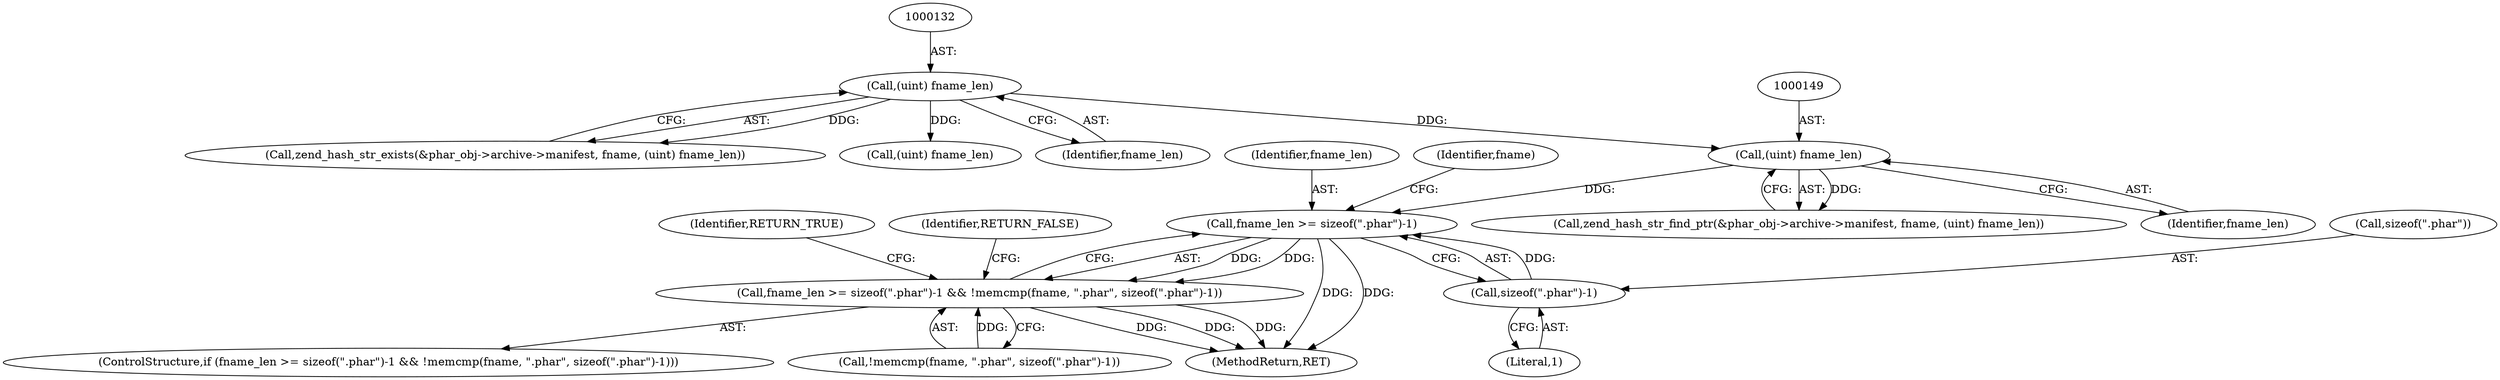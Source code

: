 digraph "0_php_1e9b175204e3286d64dfd6c9f09151c31b5e099a_8@API" {
"1000160" [label="(Call,fname_len >= sizeof(\".phar\")-1)"];
"1000148" [label="(Call,(uint) fname_len)"];
"1000131" [label="(Call,(uint) fname_len)"];
"1000162" [label="(Call,sizeof(\".phar\")-1)"];
"1000159" [label="(Call,fname_len >= sizeof(\".phar\")-1 && !memcmp(fname, \".phar\", sizeof(\".phar\")-1))"];
"1000163" [label="(Call,sizeof(\".phar\"))"];
"1000161" [label="(Identifier,fname_len)"];
"1000123" [label="(Call,zend_hash_str_exists(&phar_obj->archive->manifest, fname, (uint) fname_len))"];
"1000188" [label="(Call,(uint) fname_len)"];
"1000159" [label="(Call,fname_len >= sizeof(\".phar\")-1 && !memcmp(fname, \".phar\", sizeof(\".phar\")-1))"];
"1000131" [label="(Call,(uint) fname_len)"];
"1000168" [label="(Identifier,fname)"];
"1000166" [label="(Call,!memcmp(fname, \".phar\", sizeof(\".phar\")-1))"];
"1000160" [label="(Call,fname_len >= sizeof(\".phar\")-1)"];
"1000162" [label="(Call,sizeof(\".phar\")-1)"];
"1000133" [label="(Identifier,fname_len)"];
"1000150" [label="(Identifier,fname_len)"];
"1000176" [label="(Identifier,RETURN_TRUE)"];
"1000148" [label="(Call,(uint) fname_len)"];
"1000165" [label="(Literal,1)"];
"1000158" [label="(ControlStructure,if (fname_len >= sizeof(\".phar\")-1 && !memcmp(fname, \".phar\", sizeof(\".phar\")-1)))"];
"1000175" [label="(Identifier,RETURN_FALSE)"];
"1000194" [label="(MethodReturn,RET)"];
"1000140" [label="(Call,zend_hash_str_find_ptr(&phar_obj->archive->manifest, fname, (uint) fname_len))"];
"1000160" -> "1000159"  [label="AST: "];
"1000160" -> "1000162"  [label="CFG: "];
"1000161" -> "1000160"  [label="AST: "];
"1000162" -> "1000160"  [label="AST: "];
"1000168" -> "1000160"  [label="CFG: "];
"1000159" -> "1000160"  [label="CFG: "];
"1000160" -> "1000194"  [label="DDG: "];
"1000160" -> "1000194"  [label="DDG: "];
"1000160" -> "1000159"  [label="DDG: "];
"1000160" -> "1000159"  [label="DDG: "];
"1000148" -> "1000160"  [label="DDG: "];
"1000162" -> "1000160"  [label="DDG: "];
"1000148" -> "1000140"  [label="AST: "];
"1000148" -> "1000150"  [label="CFG: "];
"1000149" -> "1000148"  [label="AST: "];
"1000150" -> "1000148"  [label="AST: "];
"1000140" -> "1000148"  [label="CFG: "];
"1000148" -> "1000140"  [label="DDG: "];
"1000131" -> "1000148"  [label="DDG: "];
"1000131" -> "1000123"  [label="AST: "];
"1000131" -> "1000133"  [label="CFG: "];
"1000132" -> "1000131"  [label="AST: "];
"1000133" -> "1000131"  [label="AST: "];
"1000123" -> "1000131"  [label="CFG: "];
"1000131" -> "1000123"  [label="DDG: "];
"1000131" -> "1000188"  [label="DDG: "];
"1000162" -> "1000165"  [label="CFG: "];
"1000163" -> "1000162"  [label="AST: "];
"1000165" -> "1000162"  [label="AST: "];
"1000159" -> "1000158"  [label="AST: "];
"1000159" -> "1000166"  [label="CFG: "];
"1000166" -> "1000159"  [label="AST: "];
"1000175" -> "1000159"  [label="CFG: "];
"1000176" -> "1000159"  [label="CFG: "];
"1000159" -> "1000194"  [label="DDG: "];
"1000159" -> "1000194"  [label="DDG: "];
"1000159" -> "1000194"  [label="DDG: "];
"1000166" -> "1000159"  [label="DDG: "];
}
